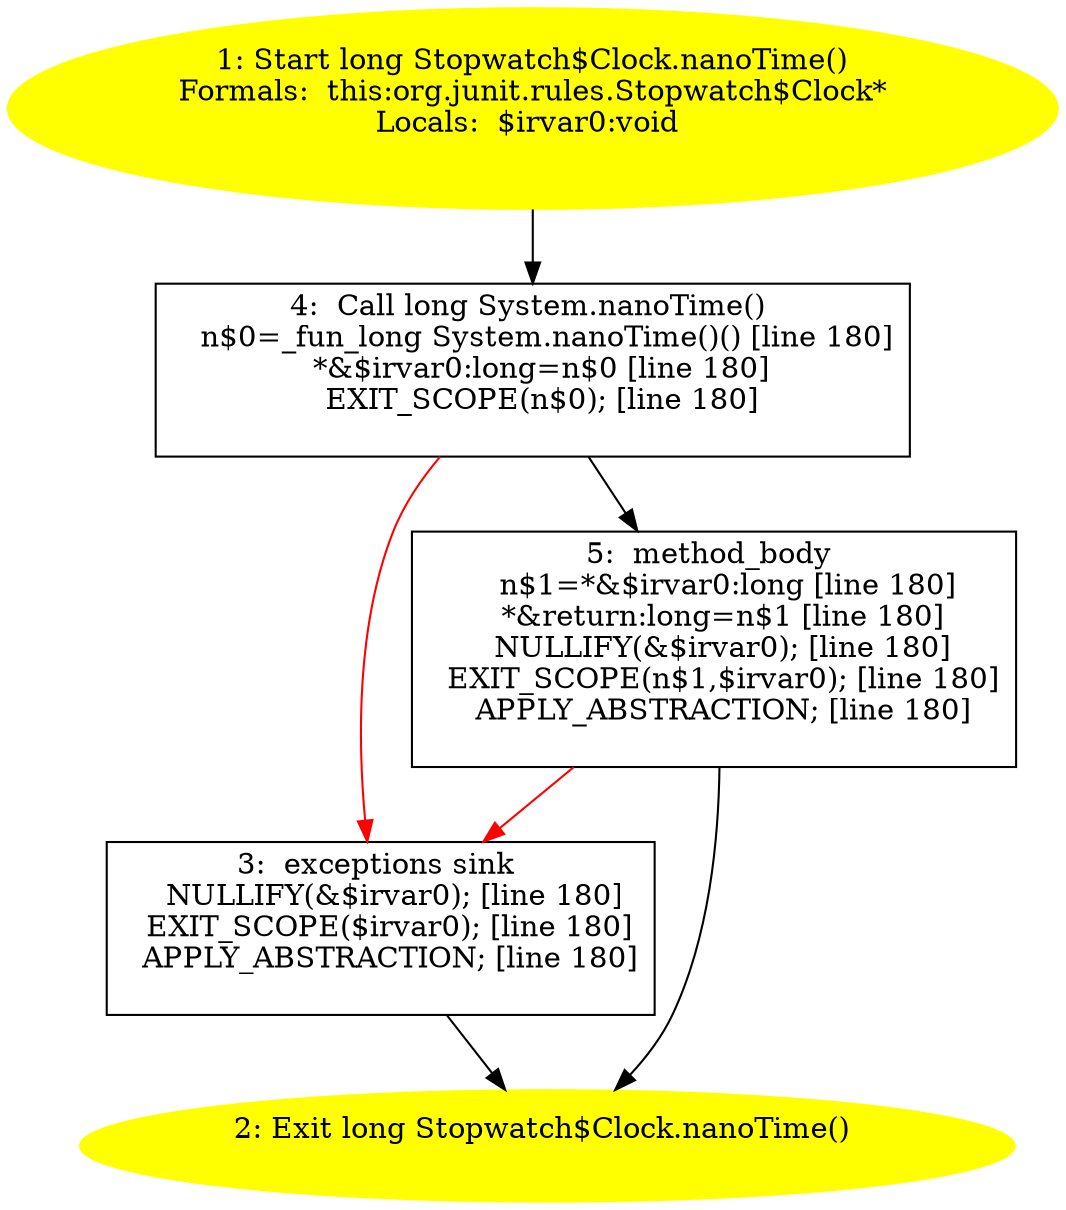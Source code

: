 /* @generated */
digraph cfg {
"org.junit.rules.Stopwatch$Clock.nanoTime():long.8e2f07153b68dc6910f285c955fc587b_1" [label="1: Start long Stopwatch$Clock.nanoTime()\nFormals:  this:org.junit.rules.Stopwatch$Clock*\nLocals:  $irvar0:void \n  " color=yellow style=filled]
	

	 "org.junit.rules.Stopwatch$Clock.nanoTime():long.8e2f07153b68dc6910f285c955fc587b_1" -> "org.junit.rules.Stopwatch$Clock.nanoTime():long.8e2f07153b68dc6910f285c955fc587b_4" ;
"org.junit.rules.Stopwatch$Clock.nanoTime():long.8e2f07153b68dc6910f285c955fc587b_2" [label="2: Exit long Stopwatch$Clock.nanoTime() \n  " color=yellow style=filled]
	

"org.junit.rules.Stopwatch$Clock.nanoTime():long.8e2f07153b68dc6910f285c955fc587b_3" [label="3:  exceptions sink \n   NULLIFY(&$irvar0); [line 180]\n  EXIT_SCOPE($irvar0); [line 180]\n  APPLY_ABSTRACTION; [line 180]\n " shape="box"]
	

	 "org.junit.rules.Stopwatch$Clock.nanoTime():long.8e2f07153b68dc6910f285c955fc587b_3" -> "org.junit.rules.Stopwatch$Clock.nanoTime():long.8e2f07153b68dc6910f285c955fc587b_2" ;
"org.junit.rules.Stopwatch$Clock.nanoTime():long.8e2f07153b68dc6910f285c955fc587b_4" [label="4:  Call long System.nanoTime() \n   n$0=_fun_long System.nanoTime()() [line 180]\n  *&$irvar0:long=n$0 [line 180]\n  EXIT_SCOPE(n$0); [line 180]\n " shape="box"]
	

	 "org.junit.rules.Stopwatch$Clock.nanoTime():long.8e2f07153b68dc6910f285c955fc587b_4" -> "org.junit.rules.Stopwatch$Clock.nanoTime():long.8e2f07153b68dc6910f285c955fc587b_5" ;
	 "org.junit.rules.Stopwatch$Clock.nanoTime():long.8e2f07153b68dc6910f285c955fc587b_4" -> "org.junit.rules.Stopwatch$Clock.nanoTime():long.8e2f07153b68dc6910f285c955fc587b_3" [color="red" ];
"org.junit.rules.Stopwatch$Clock.nanoTime():long.8e2f07153b68dc6910f285c955fc587b_5" [label="5:  method_body \n   n$1=*&$irvar0:long [line 180]\n  *&return:long=n$1 [line 180]\n  NULLIFY(&$irvar0); [line 180]\n  EXIT_SCOPE(n$1,$irvar0); [line 180]\n  APPLY_ABSTRACTION; [line 180]\n " shape="box"]
	

	 "org.junit.rules.Stopwatch$Clock.nanoTime():long.8e2f07153b68dc6910f285c955fc587b_5" -> "org.junit.rules.Stopwatch$Clock.nanoTime():long.8e2f07153b68dc6910f285c955fc587b_2" ;
	 "org.junit.rules.Stopwatch$Clock.nanoTime():long.8e2f07153b68dc6910f285c955fc587b_5" -> "org.junit.rules.Stopwatch$Clock.nanoTime():long.8e2f07153b68dc6910f285c955fc587b_3" [color="red" ];
}

